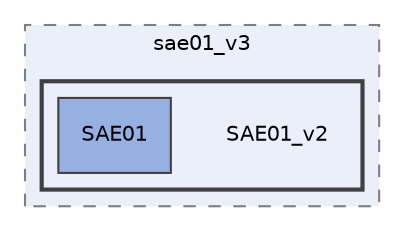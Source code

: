 digraph "C:/Users/Remey/Desktop/sae01_v3/SAE01_v2"
{
 // LATEX_PDF_SIZE
  edge [fontname="Helvetica",fontsize="10",labelfontname="Helvetica",labelfontsize="10"];
  node [fontname="Helvetica",fontsize="10",shape=record];
  compound=true
  subgraph clusterdir_71f781322c9c63a98cc2512117a41be9 {
    graph [ bgcolor="#eaeff9", pencolor="grey50", style="filled,dashed,", label="sae01_v3", fontname="Helvetica", fontsize="10", URL="dir_71f781322c9c63a98cc2512117a41be9.html"]
  subgraph clusterdir_ee8f326738761aaf96215c1b7d5dfc34 {
    graph [ bgcolor="#eaeff9", pencolor="grey25", style="filled,bold,", label="", fontname="Helvetica", fontsize="10", URL="dir_ee8f326738761aaf96215c1b7d5dfc34.html"]
    dir_ee8f326738761aaf96215c1b7d5dfc34 [shape=plaintext, label="SAE01_v2"];
  dir_a5cd8c0b835c34a05d2f924b4d674cc6 [shape=box, label="SAE01", style="filled,", fillcolor="#96b0e2", color="grey25", URL="dir_a5cd8c0b835c34a05d2f924b4d674cc6.html"];
  }
  }
}
